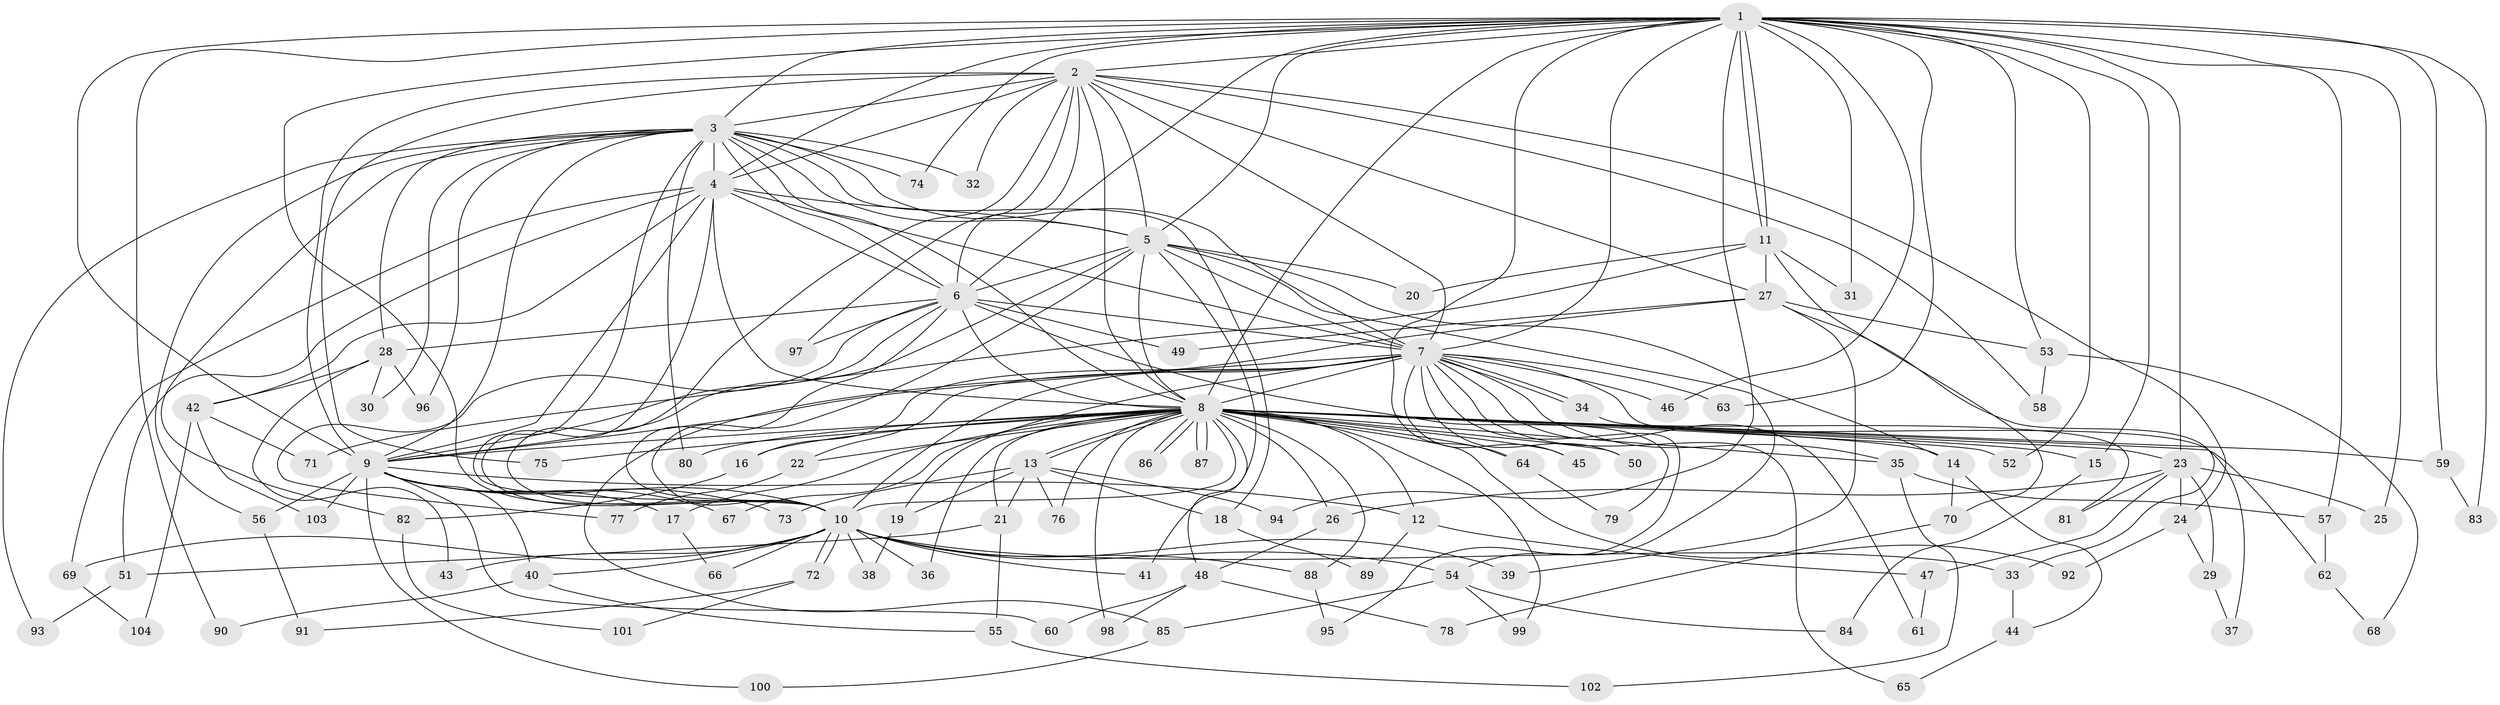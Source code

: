 // coarse degree distribution, {18: 0.019230769230769232, 10: 0.019230769230769232, 8: 0.019230769230769232, 2: 0.23076923076923078, 3: 0.2692307692307692, 5: 0.07692307692307693, 11: 0.038461538461538464, 4: 0.15384615384615385, 7: 0.019230769230769232, 19: 0.019230769230769232, 17: 0.019230769230769232, 15: 0.019230769230769232, 14: 0.019230769230769232, 28: 0.019230769230769232, 6: 0.019230769230769232, 1: 0.038461538461538464}
// Generated by graph-tools (version 1.1) at 2025/36/03/04/25 23:36:22]
// undirected, 104 vertices, 233 edges
graph export_dot {
  node [color=gray90,style=filled];
  1;
  2;
  3;
  4;
  5;
  6;
  7;
  8;
  9;
  10;
  11;
  12;
  13;
  14;
  15;
  16;
  17;
  18;
  19;
  20;
  21;
  22;
  23;
  24;
  25;
  26;
  27;
  28;
  29;
  30;
  31;
  32;
  33;
  34;
  35;
  36;
  37;
  38;
  39;
  40;
  41;
  42;
  43;
  44;
  45;
  46;
  47;
  48;
  49;
  50;
  51;
  52;
  53;
  54;
  55;
  56;
  57;
  58;
  59;
  60;
  61;
  62;
  63;
  64;
  65;
  66;
  67;
  68;
  69;
  70;
  71;
  72;
  73;
  74;
  75;
  76;
  77;
  78;
  79;
  80;
  81;
  82;
  83;
  84;
  85;
  86;
  87;
  88;
  89;
  90;
  91;
  92;
  93;
  94;
  95;
  96;
  97;
  98;
  99;
  100;
  101;
  102;
  103;
  104;
  1 -- 2;
  1 -- 3;
  1 -- 4;
  1 -- 5;
  1 -- 6;
  1 -- 7;
  1 -- 8;
  1 -- 9;
  1 -- 10;
  1 -- 11;
  1 -- 11;
  1 -- 15;
  1 -- 23;
  1 -- 25;
  1 -- 31;
  1 -- 46;
  1 -- 52;
  1 -- 53;
  1 -- 57;
  1 -- 59;
  1 -- 63;
  1 -- 64;
  1 -- 74;
  1 -- 83;
  1 -- 90;
  1 -- 94;
  2 -- 3;
  2 -- 4;
  2 -- 5;
  2 -- 6;
  2 -- 7;
  2 -- 8;
  2 -- 9;
  2 -- 10;
  2 -- 24;
  2 -- 27;
  2 -- 32;
  2 -- 58;
  2 -- 75;
  2 -- 97;
  3 -- 4;
  3 -- 5;
  3 -- 6;
  3 -- 7;
  3 -- 8;
  3 -- 9;
  3 -- 10;
  3 -- 18;
  3 -- 28;
  3 -- 30;
  3 -- 32;
  3 -- 56;
  3 -- 74;
  3 -- 80;
  3 -- 82;
  3 -- 93;
  3 -- 96;
  4 -- 5;
  4 -- 6;
  4 -- 7;
  4 -- 8;
  4 -- 9;
  4 -- 10;
  4 -- 42;
  4 -- 51;
  4 -- 69;
  5 -- 6;
  5 -- 7;
  5 -- 8;
  5 -- 9;
  5 -- 10;
  5 -- 14;
  5 -- 20;
  5 -- 41;
  5 -- 54;
  6 -- 7;
  6 -- 8;
  6 -- 9;
  6 -- 10;
  6 -- 28;
  6 -- 49;
  6 -- 77;
  6 -- 79;
  6 -- 97;
  7 -- 8;
  7 -- 9;
  7 -- 10;
  7 -- 16;
  7 -- 19;
  7 -- 22;
  7 -- 34;
  7 -- 34;
  7 -- 35;
  7 -- 37;
  7 -- 45;
  7 -- 46;
  7 -- 50;
  7 -- 61;
  7 -- 63;
  7 -- 65;
  7 -- 95;
  8 -- 9;
  8 -- 10;
  8 -- 12;
  8 -- 13;
  8 -- 13;
  8 -- 14;
  8 -- 15;
  8 -- 16;
  8 -- 17;
  8 -- 21;
  8 -- 22;
  8 -- 23;
  8 -- 26;
  8 -- 35;
  8 -- 36;
  8 -- 45;
  8 -- 48;
  8 -- 50;
  8 -- 52;
  8 -- 59;
  8 -- 62;
  8 -- 64;
  8 -- 67;
  8 -- 75;
  8 -- 76;
  8 -- 80;
  8 -- 86;
  8 -- 86;
  8 -- 87;
  8 -- 87;
  8 -- 88;
  8 -- 92;
  8 -- 98;
  8 -- 99;
  9 -- 10;
  9 -- 12;
  9 -- 17;
  9 -- 40;
  9 -- 56;
  9 -- 60;
  9 -- 67;
  9 -- 73;
  9 -- 100;
  9 -- 103;
  10 -- 33;
  10 -- 36;
  10 -- 38;
  10 -- 39;
  10 -- 40;
  10 -- 41;
  10 -- 43;
  10 -- 54;
  10 -- 66;
  10 -- 69;
  10 -- 72;
  10 -- 72;
  10 -- 88;
  11 -- 20;
  11 -- 27;
  11 -- 31;
  11 -- 70;
  11 -- 71;
  12 -- 47;
  12 -- 89;
  13 -- 18;
  13 -- 19;
  13 -- 21;
  13 -- 73;
  13 -- 76;
  13 -- 94;
  14 -- 44;
  14 -- 70;
  15 -- 84;
  16 -- 82;
  17 -- 66;
  18 -- 89;
  19 -- 38;
  21 -- 51;
  21 -- 55;
  22 -- 77;
  23 -- 24;
  23 -- 25;
  23 -- 26;
  23 -- 29;
  23 -- 47;
  23 -- 81;
  24 -- 29;
  24 -- 92;
  26 -- 48;
  27 -- 33;
  27 -- 39;
  27 -- 49;
  27 -- 53;
  27 -- 85;
  28 -- 30;
  28 -- 42;
  28 -- 43;
  28 -- 96;
  29 -- 37;
  33 -- 44;
  34 -- 81;
  35 -- 57;
  35 -- 102;
  40 -- 55;
  40 -- 90;
  42 -- 71;
  42 -- 103;
  42 -- 104;
  44 -- 65;
  47 -- 61;
  48 -- 60;
  48 -- 78;
  48 -- 98;
  51 -- 93;
  53 -- 58;
  53 -- 68;
  54 -- 84;
  54 -- 85;
  54 -- 99;
  55 -- 102;
  56 -- 91;
  57 -- 62;
  59 -- 83;
  62 -- 68;
  64 -- 79;
  69 -- 104;
  70 -- 78;
  72 -- 91;
  72 -- 101;
  82 -- 101;
  85 -- 100;
  88 -- 95;
}
